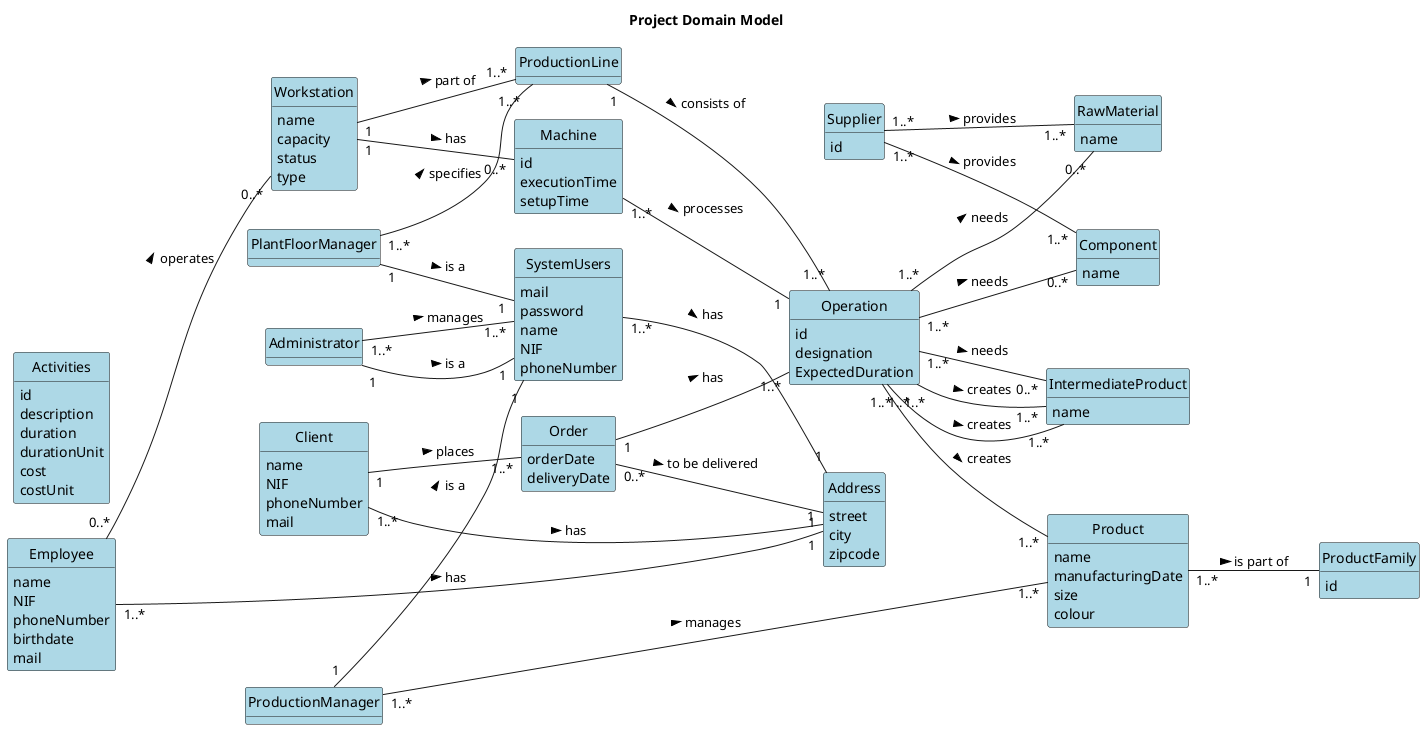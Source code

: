 @startuml
skinparam classBackgroundColor #ADD8E6
skinparam packageStyle rectangle
skinparam shadowing false
skinparam classAttributeIconSize 0
hide circle
hide methods
left to right direction

title Project Domain Model

class IntermediateProduct {
    name
}

class ProductionLine{

}
class Administrator{

}
class SystemUsers{
    mail
    password
    name
    NIF
    phoneNumber
}
class PlantFloorManager{

}
class ProductionManager{

}

class RawMaterial {
    name
}

class Product {
    name
    manufacturingDate
    size
    colour
}

class Component {
    name
}

class Machine {
    id
    executionTime
    setupTime
}

class Employee {
    name
    NIF
    phoneNumber
    birthdate
    mail
}

class Operation {
    id
    designation
    ExpectedDuration

}

class Workstation {
    name
    capacity
    status
    type
}

class Order {
    product(s)
    orderDate
    deliveryDate
}

class Client {
    name
    NIF
    phoneNumber
    mail
}

class Address {
    street
    city
    zipcode
}

class ProductFamily {
    id
}

class Supplier{
    id
}

class Activities {
    id
    description
    duration
    durationUnit
    cost
    costUnit
}

Supplier "1..*" -- "1..*" RawMaterial : provides >
Supplier "1..*" -- "1..*" Component : provides >


Operation "1..*" -- "0..*" RawMaterial : needs >
Operation "1..*" -- "0..*" Component : needs >
Operation "1..*" -- "0..*" IntermediateProduct : needs >

Operation "1..*" -- "1..*" IntermediateProduct : creates >



Administrator"1" -- "1" SystemUsers: is a >
ProductionManager"1" -- "1" SystemUsers: is a >
PlantFloorManager"1" -- "1" SystemUsers: is a >
Administrator"1..*" -- "1..*" SystemUsers: manages >
PlantFloorManager"1..*" -- "1..*" ProductionLine: specifies >
Workstation "1" -- "0..*" Machine: has >
ProductionManager "1..*" -- "1..*" Product: manages >
Operation "1..*" -- "1..*" IntermediateProduct : creates >
Operation "1..*" -- "1..*" Product : creates >
Order "1" -- "1..*" Operation : has >
Client "1" -- "1..*" Order : places >
Machine "1..*" -- "1" Operation : processes >
Employee "0..*" -- "0..*" Workstation : operates >
Workstation "1" -- "1..*" ProductionLine : part of >
Client "1..*" -- "1" Address : has >
Order "0..*" -- "1" Address : to be delivered >
Employee "1..*" -- "1" Address : has >
SystemUsers "1..*" -- "1" Address : has >
Product "1..*" -- "1" ProductFamily : is part of >
ProductionLine "1" -- "1..*" Operation : consists of >
@enduml